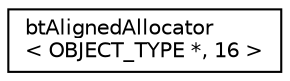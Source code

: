 digraph "Graphical Class Hierarchy"
{
  edge [fontname="Helvetica",fontsize="10",labelfontname="Helvetica",labelfontsize="10"];
  node [fontname="Helvetica",fontsize="10",shape=record];
  rankdir="LR";
  Node1 [label="btAlignedAllocator\l\< OBJECT_TYPE *, 16 \>",height=0.2,width=0.4,color="black", fillcolor="white", style="filled",URL="$classbt_aligned_allocator.html"];
}
